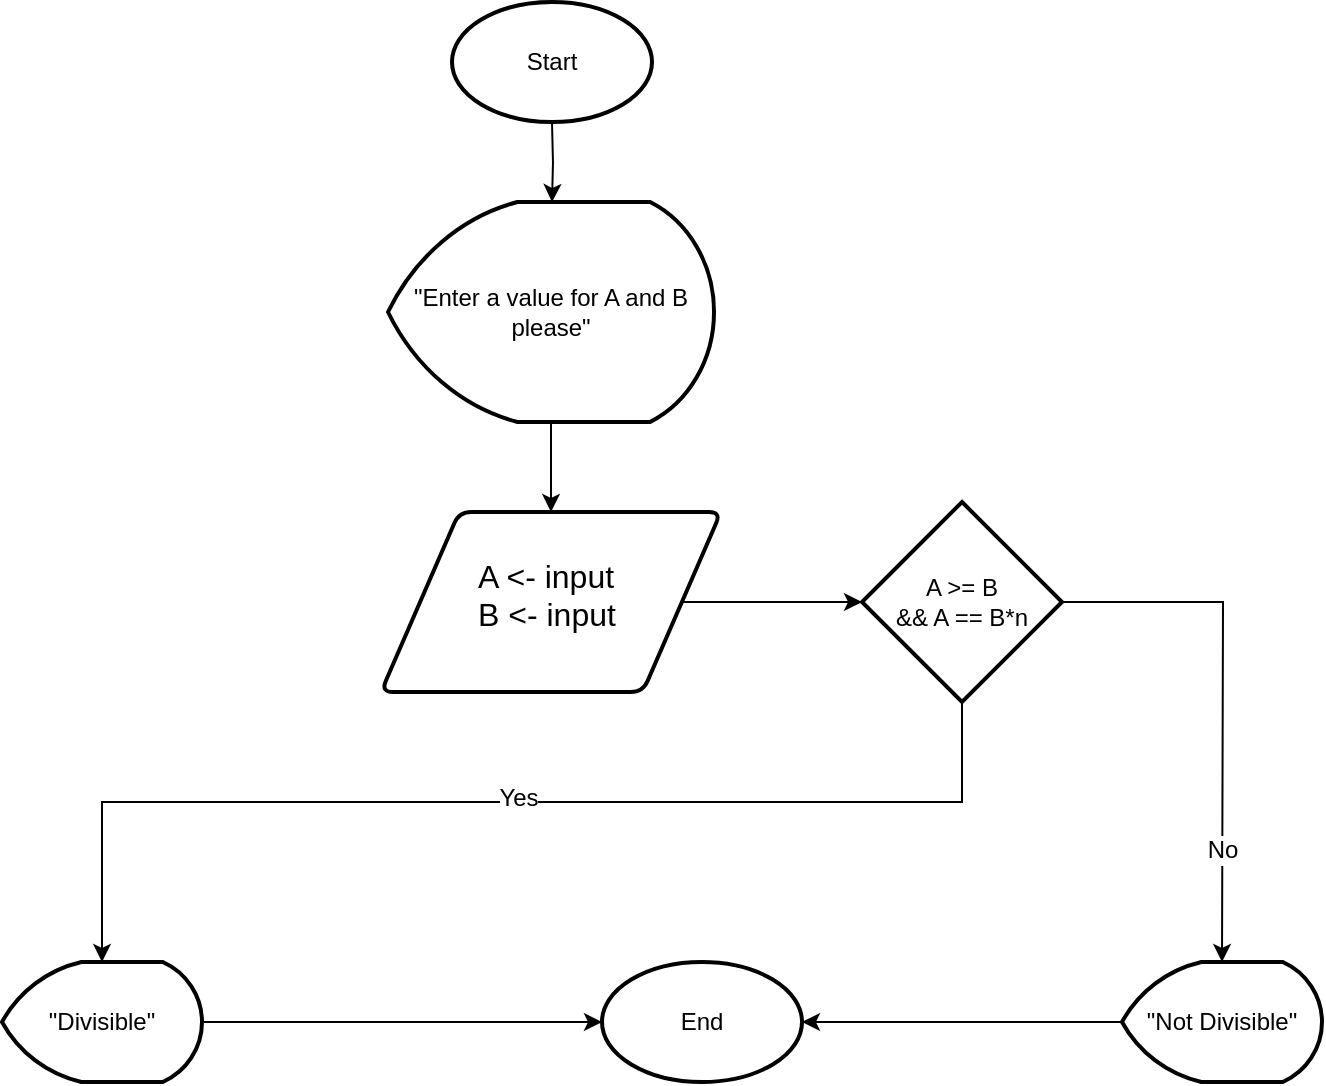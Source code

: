 <mxfile pages="1" version="11.2.8" type="google"><diagram id="78cOhefH5RFmhHghSXCN" name="Page-1"><mxGraphModel dx="1751" dy="694" grid="1" gridSize="10" guides="1" tooltips="1" connect="1" arrows="1" fold="1" page="1" pageScale="1" pageWidth="850" pageHeight="1100" math="0" shadow="0"><root><mxCell id="0"/><mxCell id="1" parent="0"/><mxCell id="cNygdzTY811naz7mnmtx-7" style="edgeStyle=orthogonalEdgeStyle;rounded=0;orthogonalLoop=1;jettySize=auto;html=1;" parent="1" edge="1"><mxGeometry relative="1" as="geometry"><mxPoint x="425" y="140" as="sourcePoint"/><mxPoint x="425" y="180" as="targetPoint"/></mxGeometry></mxCell><mxCell id="bAjlkKzKiX8r4abJRqqW-15" style="edgeStyle=orthogonalEdgeStyle;rounded=0;orthogonalLoop=1;jettySize=auto;html=1;exitX=0.5;exitY=1;exitDx=0;exitDy=0;exitPerimeter=0;entryX=0.5;entryY=0;entryDx=0;entryDy=0;fontSize=16;" edge="1" parent="1" source="cNygdzTY811naz7mnmtx-4" target="bAjlkKzKiX8r4abJRqqW-1"><mxGeometry relative="1" as="geometry"/></mxCell><mxCell id="cNygdzTY811naz7mnmtx-4" value="&quot;Enter a value for A and B please&quot;" style="strokeWidth=2;html=1;shape=mxgraph.flowchart.display;whiteSpace=wrap;" parent="1" vertex="1"><mxGeometry x="343" y="180" width="163" height="110" as="geometry"/></mxCell><mxCell id="cNygdzTY811naz7mnmtx-10" value="Start" style="strokeWidth=2;html=1;shape=mxgraph.flowchart.start_1;whiteSpace=wrap;" parent="1" vertex="1"><mxGeometry x="375" y="80" width="100" height="60" as="geometry"/></mxCell><mxCell id="cNygdzTY811naz7mnmtx-15" style="edgeStyle=orthogonalEdgeStyle;rounded=0;orthogonalLoop=1;jettySize=auto;html=1;exitX=0.5;exitY=1;exitDx=0;exitDy=0;exitPerimeter=0;" parent="1" source="cNygdzTY811naz7mnmtx-13" edge="1"><mxGeometry relative="1" as="geometry"><mxPoint x="200" y="560" as="targetPoint"/><Array as="points"><mxPoint x="630" y="480"/></Array></mxGeometry></mxCell><mxCell id="cNygdzTY811naz7mnmtx-26" value="Yes" style="text;html=1;resizable=0;points=[];align=center;verticalAlign=middle;labelBackgroundColor=#ffffff;" parent="cNygdzTY811naz7mnmtx-15" vertex="1" connectable="0"><mxGeometry x="-0.192" y="-1" relative="1" as="geometry"><mxPoint x="-46" y="-1.5" as="offset"/></mxGeometry></mxCell><mxCell id="cNygdzTY811naz7mnmtx-27" style="edgeStyle=orthogonalEdgeStyle;rounded=0;orthogonalLoop=1;jettySize=auto;html=1;exitX=1;exitY=0.5;exitDx=0;exitDy=0;exitPerimeter=0;" parent="1" source="cNygdzTY811naz7mnmtx-13" edge="1"><mxGeometry relative="1" as="geometry"><mxPoint x="760" y="560" as="targetPoint"/></mxGeometry></mxCell><mxCell id="cNygdzTY811naz7mnmtx-28" value="No" style="text;html=1;resizable=0;points=[];align=center;verticalAlign=middle;labelBackgroundColor=#ffffff;" parent="cNygdzTY811naz7mnmtx-27" vertex="1" connectable="0"><mxGeometry x="0.568" relative="1" as="geometry"><mxPoint as="offset"/></mxGeometry></mxCell><mxCell id="cNygdzTY811naz7mnmtx-13" value="A &amp;gt;= B&lt;br&gt;&amp;amp;&amp;amp; A == B*n" style="strokeWidth=2;html=1;shape=mxgraph.flowchart.decision;whiteSpace=wrap;" parent="1" vertex="1"><mxGeometry x="580" y="330" width="100" height="100" as="geometry"/></mxCell><mxCell id="cNygdzTY811naz7mnmtx-33" style="edgeStyle=orthogonalEdgeStyle;rounded=0;orthogonalLoop=1;jettySize=auto;html=1;exitX=1;exitY=0.5;exitDx=0;exitDy=0;exitPerimeter=0;entryX=0;entryY=0.5;entryDx=0;entryDy=0;entryPerimeter=0;" parent="1" source="cNygdzTY811naz7mnmtx-30" target="cNygdzTY811naz7mnmtx-34" edge="1"><mxGeometry relative="1" as="geometry"><mxPoint x="440" y="590" as="targetPoint"/></mxGeometry></mxCell><mxCell id="cNygdzTY811naz7mnmtx-30" value="&quot;Divisible&quot;" style="strokeWidth=2;html=1;shape=mxgraph.flowchart.display;whiteSpace=wrap;" parent="1" vertex="1"><mxGeometry x="150" y="560" width="100" height="60" as="geometry"/></mxCell><mxCell id="cNygdzTY811naz7mnmtx-32" style="edgeStyle=orthogonalEdgeStyle;rounded=0;orthogonalLoop=1;jettySize=auto;html=1;exitX=0;exitY=0.5;exitDx=0;exitDy=0;exitPerimeter=0;entryX=1;entryY=0.5;entryDx=0;entryDy=0;entryPerimeter=0;" parent="1" source="cNygdzTY811naz7mnmtx-31" target="cNygdzTY811naz7mnmtx-34" edge="1"><mxGeometry relative="1" as="geometry"><mxPoint x="560" y="590" as="targetPoint"/></mxGeometry></mxCell><mxCell id="cNygdzTY811naz7mnmtx-31" value="&quot;Not Divisible&quot;" style="strokeWidth=2;html=1;shape=mxgraph.flowchart.display;whiteSpace=wrap;" parent="1" vertex="1"><mxGeometry x="710" y="560" width="100" height="60" as="geometry"/></mxCell><mxCell id="cNygdzTY811naz7mnmtx-34" value="End" style="strokeWidth=2;html=1;shape=mxgraph.flowchart.start_1;whiteSpace=wrap;" parent="1" vertex="1"><mxGeometry x="450" y="560" width="100" height="60" as="geometry"/></mxCell><mxCell id="bAjlkKzKiX8r4abJRqqW-10" style="edgeStyle=orthogonalEdgeStyle;rounded=0;orthogonalLoop=1;jettySize=auto;html=1;entryX=0;entryY=0.5;entryDx=0;entryDy=0;entryPerimeter=0;fontSize=19;" edge="1" parent="1" source="bAjlkKzKiX8r4abJRqqW-1" target="cNygdzTY811naz7mnmtx-13"><mxGeometry relative="1" as="geometry"/></mxCell><mxCell id="bAjlkKzKiX8r4abJRqqW-1" value="" style="verticalLabelPosition=bottom;verticalAlign=top;html=1;strokeWidth=2;shape=parallelogram;perimeter=parallelogramPerimeter;whiteSpace=wrap;rounded=1;arcSize=12;size=0.23;" vertex="1" parent="1"><mxGeometry x="339.5" y="335" width="170" height="90" as="geometry"/></mxCell><mxCell id="bAjlkKzKiX8r4abJRqqW-6" value="&lt;div style=&quot;text-align: center&quot;&gt;&lt;br&gt;&lt;/div&gt;" style="text;html=1;resizable=0;points=[];autosize=1;align=left;verticalAlign=top;spacingTop=-4;fontSize=19;" vertex="1" parent="1"><mxGeometry x="386" y="350" width="20" height="20" as="geometry"/></mxCell><mxCell id="bAjlkKzKiX8r4abJRqqW-13" value="A &amp;lt;- input&lt;br style=&quot;font-size: 16px;&quot;&gt;B &amp;lt;- input" style="text;html=1;resizable=0;points=[];autosize=1;align=left;verticalAlign=top;spacingTop=-4;fontSize=16;" vertex="1" parent="1"><mxGeometry x="386" y="355" width="100" height="50" as="geometry"/></mxCell></root></mxGraphModel></diagram></mxfile>